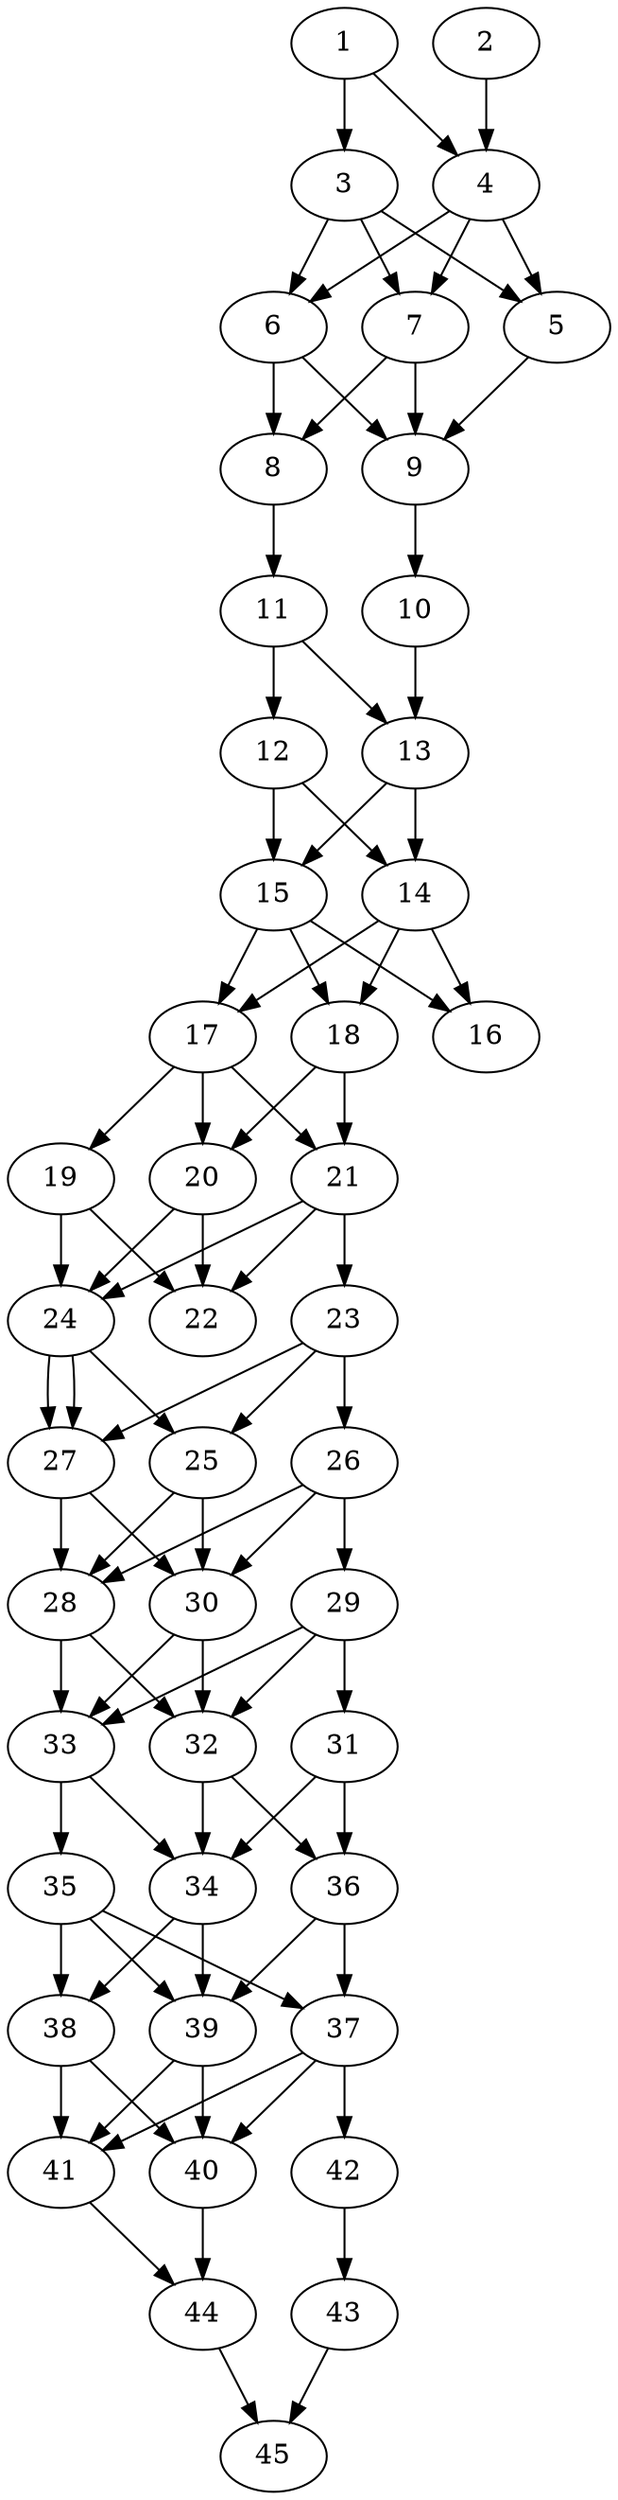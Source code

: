 // DAG automatically generated by daggen at Thu Oct  3 14:07:24 2019
// ./daggen --dot -n 45 --ccr 0.5 --fat 0.3 --regular 0.9 --density 0.9 --mindata 5242880 --maxdata 52428800 
digraph G {
  1 [size="56123392", alpha="0.08", expect_size="28061696"] 
  1 -> 3 [size ="28061696"]
  1 -> 4 [size ="28061696"]
  2 [size="23375872", alpha="0.11", expect_size="11687936"] 
  2 -> 4 [size ="11687936"]
  3 [size="71024640", alpha="0.19", expect_size="35512320"] 
  3 -> 5 [size ="35512320"]
  3 -> 6 [size ="35512320"]
  3 -> 7 [size ="35512320"]
  4 [size="78870528", alpha="0.10", expect_size="39435264"] 
  4 -> 5 [size ="39435264"]
  4 -> 6 [size ="39435264"]
  4 -> 7 [size ="39435264"]
  5 [size="90206208", alpha="0.20", expect_size="45103104"] 
  5 -> 9 [size ="45103104"]
  6 [size="55205888", alpha="0.08", expect_size="27602944"] 
  6 -> 8 [size ="27602944"]
  6 -> 9 [size ="27602944"]
  7 [size="97822720", alpha="0.05", expect_size="48911360"] 
  7 -> 8 [size ="48911360"]
  7 -> 9 [size ="48911360"]
  8 [size="68057088", alpha="0.18", expect_size="34028544"] 
  8 -> 11 [size ="34028544"]
  9 [size="54562816", alpha="0.13", expect_size="27281408"] 
  9 -> 10 [size ="27281408"]
  10 [size="35045376", alpha="0.02", expect_size="17522688"] 
  10 -> 13 [size ="17522688"]
  11 [size="15337472", alpha="0.18", expect_size="7668736"] 
  11 -> 12 [size ="7668736"]
  11 -> 13 [size ="7668736"]
  12 [size="55357440", alpha="0.11", expect_size="27678720"] 
  12 -> 14 [size ="27678720"]
  12 -> 15 [size ="27678720"]
  13 [size="15169536", alpha="0.18", expect_size="7584768"] 
  13 -> 14 [size ="7584768"]
  13 -> 15 [size ="7584768"]
  14 [size="12673024", alpha="0.11", expect_size="6336512"] 
  14 -> 16 [size ="6336512"]
  14 -> 17 [size ="6336512"]
  14 -> 18 [size ="6336512"]
  15 [size="59240448", alpha="0.11", expect_size="29620224"] 
  15 -> 16 [size ="29620224"]
  15 -> 17 [size ="29620224"]
  15 -> 18 [size ="29620224"]
  16 [size="58513408", alpha="0.19", expect_size="29256704"] 
  17 [size="98271232", alpha="0.16", expect_size="49135616"] 
  17 -> 19 [size ="49135616"]
  17 -> 20 [size ="49135616"]
  17 -> 21 [size ="49135616"]
  18 [size="28833792", alpha="0.10", expect_size="14416896"] 
  18 -> 20 [size ="14416896"]
  18 -> 21 [size ="14416896"]
  19 [size="21620736", alpha="0.15", expect_size="10810368"] 
  19 -> 22 [size ="10810368"]
  19 -> 24 [size ="10810368"]
  20 [size="83945472", alpha="0.12", expect_size="41972736"] 
  20 -> 22 [size ="41972736"]
  20 -> 24 [size ="41972736"]
  21 [size="92585984", alpha="0.19", expect_size="46292992"] 
  21 -> 22 [size ="46292992"]
  21 -> 23 [size ="46292992"]
  21 -> 24 [size ="46292992"]
  22 [size="83771392", alpha="0.09", expect_size="41885696"] 
  23 [size="40427520", alpha="0.11", expect_size="20213760"] 
  23 -> 25 [size ="20213760"]
  23 -> 26 [size ="20213760"]
  23 -> 27 [size ="20213760"]
  24 [size="28979200", alpha="0.08", expect_size="14489600"] 
  24 -> 25 [size ="14489600"]
  24 -> 27 [size ="14489600"]
  24 -> 27 [size ="14489600"]
  25 [size="82526208", alpha="0.02", expect_size="41263104"] 
  25 -> 28 [size ="41263104"]
  25 -> 30 [size ="41263104"]
  26 [size="41586688", alpha="0.05", expect_size="20793344"] 
  26 -> 28 [size ="20793344"]
  26 -> 29 [size ="20793344"]
  26 -> 30 [size ="20793344"]
  27 [size="36349952", alpha="0.06", expect_size="18174976"] 
  27 -> 28 [size ="18174976"]
  27 -> 30 [size ="18174976"]
  28 [size="19537920", alpha="0.00", expect_size="9768960"] 
  28 -> 32 [size ="9768960"]
  28 -> 33 [size ="9768960"]
  29 [size="65882112", alpha="0.04", expect_size="32941056"] 
  29 -> 31 [size ="32941056"]
  29 -> 32 [size ="32941056"]
  29 -> 33 [size ="32941056"]
  30 [size="43765760", alpha="0.12", expect_size="21882880"] 
  30 -> 32 [size ="21882880"]
  30 -> 33 [size ="21882880"]
  31 [size="102305792", alpha="0.02", expect_size="51152896"] 
  31 -> 34 [size ="51152896"]
  31 -> 36 [size ="51152896"]
  32 [size="98398208", alpha="0.00", expect_size="49199104"] 
  32 -> 34 [size ="49199104"]
  32 -> 36 [size ="49199104"]
  33 [size="44933120", alpha="0.00", expect_size="22466560"] 
  33 -> 34 [size ="22466560"]
  33 -> 35 [size ="22466560"]
  34 [size="96821248", alpha="0.01", expect_size="48410624"] 
  34 -> 38 [size ="48410624"]
  34 -> 39 [size ="48410624"]
  35 [size="39335936", alpha="0.12", expect_size="19667968"] 
  35 -> 37 [size ="19667968"]
  35 -> 38 [size ="19667968"]
  35 -> 39 [size ="19667968"]
  36 [size="46569472", alpha="0.13", expect_size="23284736"] 
  36 -> 37 [size ="23284736"]
  36 -> 39 [size ="23284736"]
  37 [size="68870144", alpha="0.12", expect_size="34435072"] 
  37 -> 40 [size ="34435072"]
  37 -> 41 [size ="34435072"]
  37 -> 42 [size ="34435072"]
  38 [size="99205120", alpha="0.16", expect_size="49602560"] 
  38 -> 40 [size ="49602560"]
  38 -> 41 [size ="49602560"]
  39 [size="100775936", alpha="0.01", expect_size="50387968"] 
  39 -> 40 [size ="50387968"]
  39 -> 41 [size ="50387968"]
  40 [size="23289856", alpha="0.03", expect_size="11644928"] 
  40 -> 44 [size ="11644928"]
  41 [size="80048128", alpha="0.02", expect_size="40024064"] 
  41 -> 44 [size ="40024064"]
  42 [size="87162880", alpha="0.16", expect_size="43581440"] 
  42 -> 43 [size ="43581440"]
  43 [size="89505792", alpha="0.17", expect_size="44752896"] 
  43 -> 45 [size ="44752896"]
  44 [size="91760640", alpha="0.01", expect_size="45880320"] 
  44 -> 45 [size ="45880320"]
  45 [size="96114688", alpha="0.01", expect_size="48057344"] 
}
